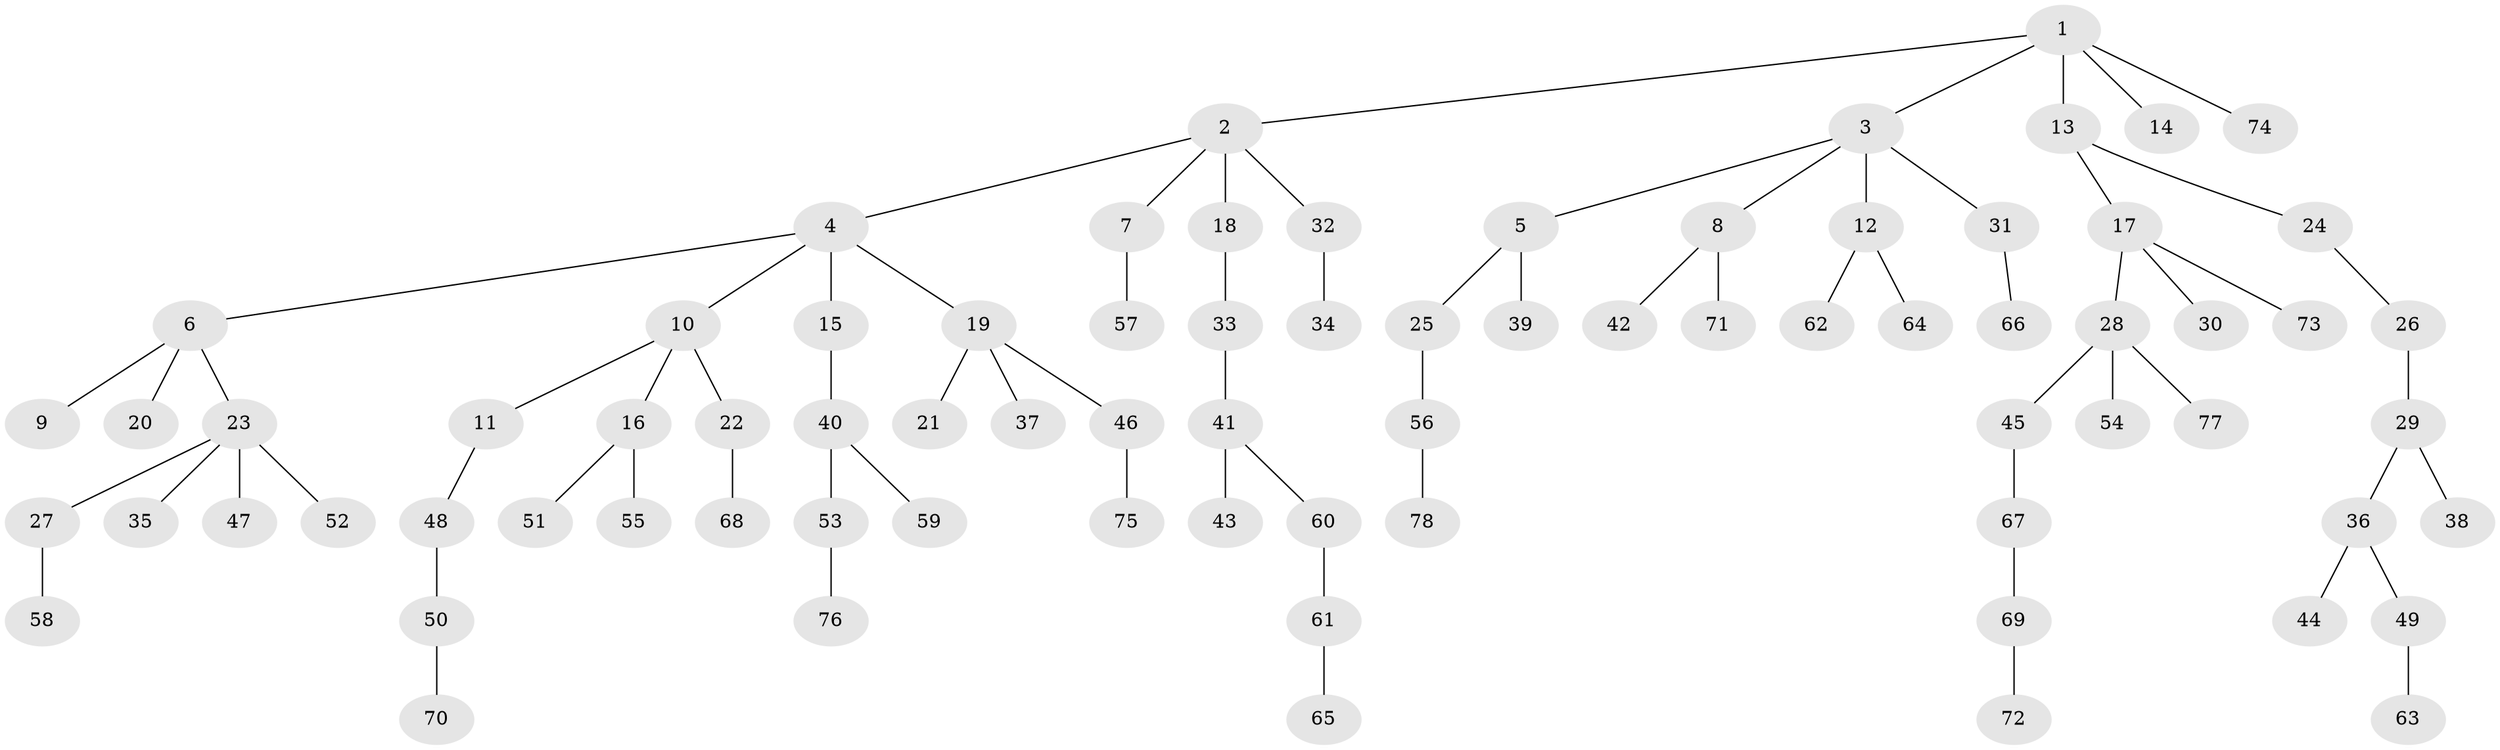 // coarse degree distribution, {9: 0.03225806451612903, 3: 0.0967741935483871, 4: 0.06451612903225806, 1: 0.5161290322580645, 2: 0.2903225806451613}
// Generated by graph-tools (version 1.1) at 2025/19/03/04/25 18:19:19]
// undirected, 78 vertices, 77 edges
graph export_dot {
graph [start="1"]
  node [color=gray90,style=filled];
  1;
  2;
  3;
  4;
  5;
  6;
  7;
  8;
  9;
  10;
  11;
  12;
  13;
  14;
  15;
  16;
  17;
  18;
  19;
  20;
  21;
  22;
  23;
  24;
  25;
  26;
  27;
  28;
  29;
  30;
  31;
  32;
  33;
  34;
  35;
  36;
  37;
  38;
  39;
  40;
  41;
  42;
  43;
  44;
  45;
  46;
  47;
  48;
  49;
  50;
  51;
  52;
  53;
  54;
  55;
  56;
  57;
  58;
  59;
  60;
  61;
  62;
  63;
  64;
  65;
  66;
  67;
  68;
  69;
  70;
  71;
  72;
  73;
  74;
  75;
  76;
  77;
  78;
  1 -- 2;
  1 -- 3;
  1 -- 13;
  1 -- 14;
  1 -- 74;
  2 -- 4;
  2 -- 7;
  2 -- 18;
  2 -- 32;
  3 -- 5;
  3 -- 8;
  3 -- 12;
  3 -- 31;
  4 -- 6;
  4 -- 10;
  4 -- 15;
  4 -- 19;
  5 -- 25;
  5 -- 39;
  6 -- 9;
  6 -- 20;
  6 -- 23;
  7 -- 57;
  8 -- 42;
  8 -- 71;
  10 -- 11;
  10 -- 16;
  10 -- 22;
  11 -- 48;
  12 -- 62;
  12 -- 64;
  13 -- 17;
  13 -- 24;
  15 -- 40;
  16 -- 51;
  16 -- 55;
  17 -- 28;
  17 -- 30;
  17 -- 73;
  18 -- 33;
  19 -- 21;
  19 -- 37;
  19 -- 46;
  22 -- 68;
  23 -- 27;
  23 -- 35;
  23 -- 47;
  23 -- 52;
  24 -- 26;
  25 -- 56;
  26 -- 29;
  27 -- 58;
  28 -- 45;
  28 -- 54;
  28 -- 77;
  29 -- 36;
  29 -- 38;
  31 -- 66;
  32 -- 34;
  33 -- 41;
  36 -- 44;
  36 -- 49;
  40 -- 53;
  40 -- 59;
  41 -- 43;
  41 -- 60;
  45 -- 67;
  46 -- 75;
  48 -- 50;
  49 -- 63;
  50 -- 70;
  53 -- 76;
  56 -- 78;
  60 -- 61;
  61 -- 65;
  67 -- 69;
  69 -- 72;
}

